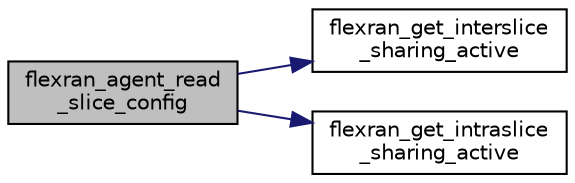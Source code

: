 digraph "flexran_agent_read_slice_config"
{
 // LATEX_PDF_SIZE
  edge [fontname="Helvetica",fontsize="10",labelfontname="Helvetica",labelfontsize="10"];
  node [fontname="Helvetica",fontsize="10",shape=record];
  rankdir="LR";
  Node1 [label="flexran_agent_read\l_slice_config",height=0.2,width=0.4,color="black", fillcolor="grey75", style="filled", fontcolor="black",tooltip=" "];
  Node1 -> Node2 [color="midnightblue",fontsize="10",style="solid",fontname="Helvetica"];
  Node2 [label="flexran_get_interslice\l_sharing_active",height=0.2,width=0.4,color="black", fillcolor="white", style="filled",URL="$flexran__agent__ran__api_8c.html#ae89268642d7fcc5907fa771b2fb0e8ad",tooltip=" "];
  Node1 -> Node3 [color="midnightblue",fontsize="10",style="solid",fontname="Helvetica"];
  Node3 [label="flexran_get_intraslice\l_sharing_active",height=0.2,width=0.4,color="black", fillcolor="white", style="filled",URL="$flexran__agent__ran__api_8c.html#abeb11c02e6d53a9993f2ba4f4a3baf88",tooltip=" "];
}
